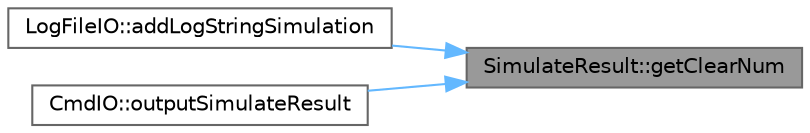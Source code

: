 digraph "SimulateResult::getClearNum"
{
 // LATEX_PDF_SIZE
  bgcolor="transparent";
  edge [fontname=Helvetica,fontsize=10,labelfontname=Helvetica,labelfontsize=10];
  node [fontname=Helvetica,fontsize=10,shape=box,height=0.2,width=0.4];
  rankdir="RL";
  Node1 [id="Node000001",label="SimulateResult::getClearNum",height=0.2,width=0.4,color="gray40", fillcolor="grey60", style="filled", fontcolor="black",tooltip=" "];
  Node1 -> Node2 [id="edge1_Node000001_Node000002",dir="back",color="steelblue1",style="solid",tooltip=" "];
  Node2 [id="Node000002",label="LogFileIO::addLogStringSimulation",height=0.2,width=0.4,color="grey40", fillcolor="white", style="filled",URL="$class_log_file_i_o.html#af26bd2e0cd5fe7260694771d27204ec9",tooltip="Logファイルにシミュレーションの結果を書き込む"];
  Node1 -> Node3 [id="edge2_Node000001_Node000003",dir="back",color="steelblue1",style="solid",tooltip=" "];
  Node3 [id="Node000003",label="CmdIO::outputSimulateResult",height=0.2,width=0.4,color="grey40", fillcolor="white", style="filled",URL="$class_cmd_i_o.html#ad9197c6f149ed95ec89b91ad8a53c725",tooltip=" "];
}
